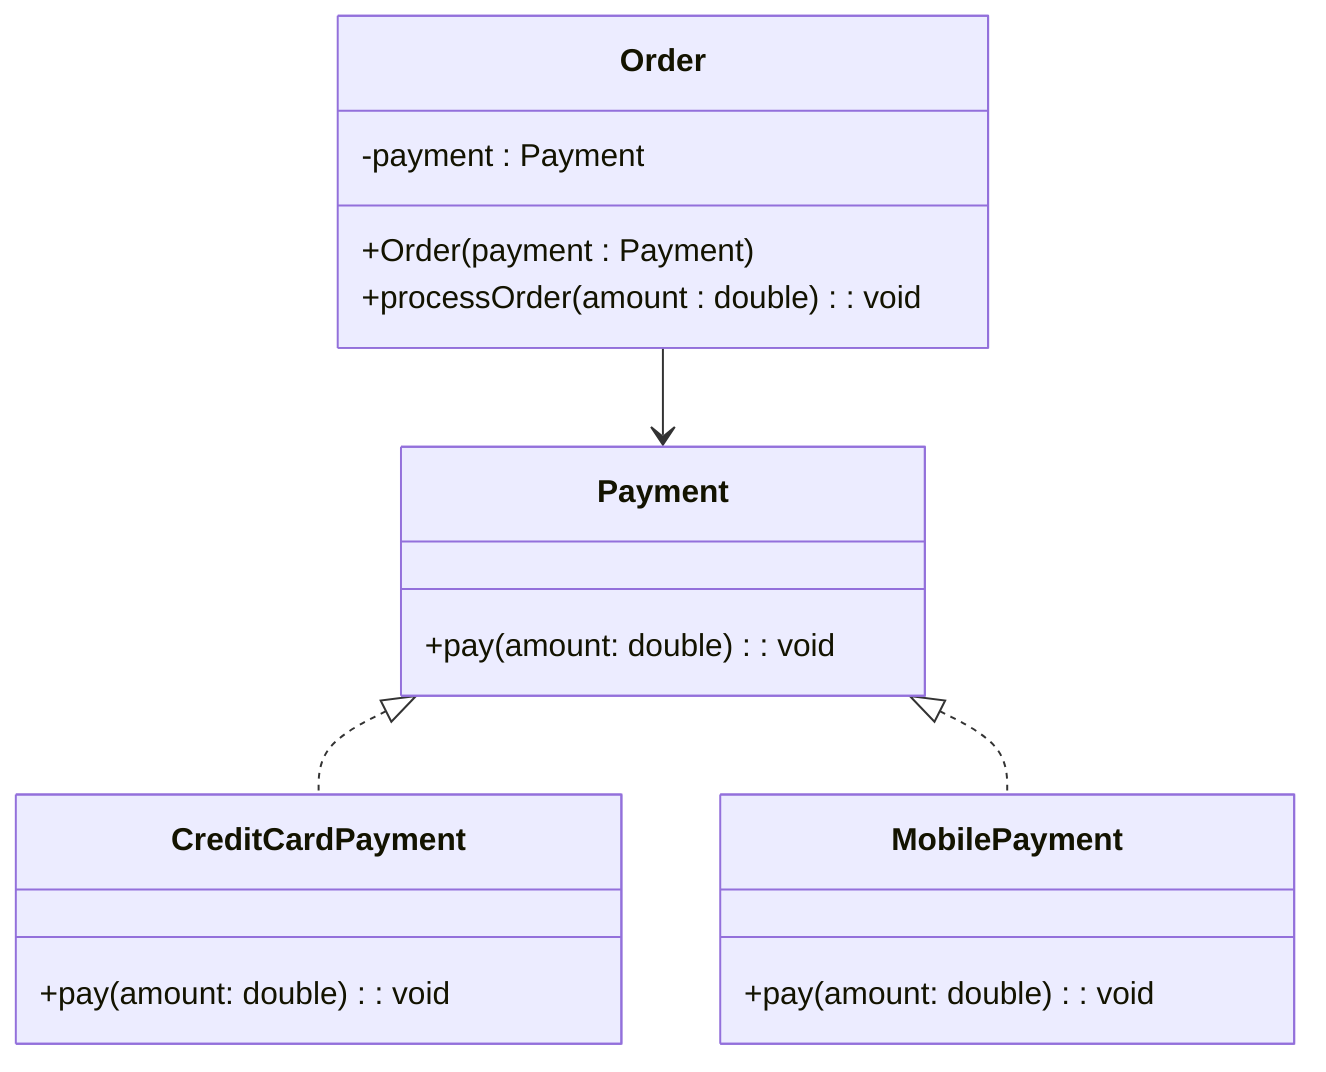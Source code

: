 classDiagram

    class Payment {
        +pay(amount: double) : void
    }
    class CreditCardPayment {
        +pay(amount: double) : void
    }
    class MobilePayment {
        +pay(amount: double) : void
    }
    class Order {
        -payment : Payment
        +Order(payment : Payment)
        +processOrder(amount : double) : void
    }

    Payment <|.. CreditCardPayment
    Payment <|.. MobilePayment
    Order --> Payment